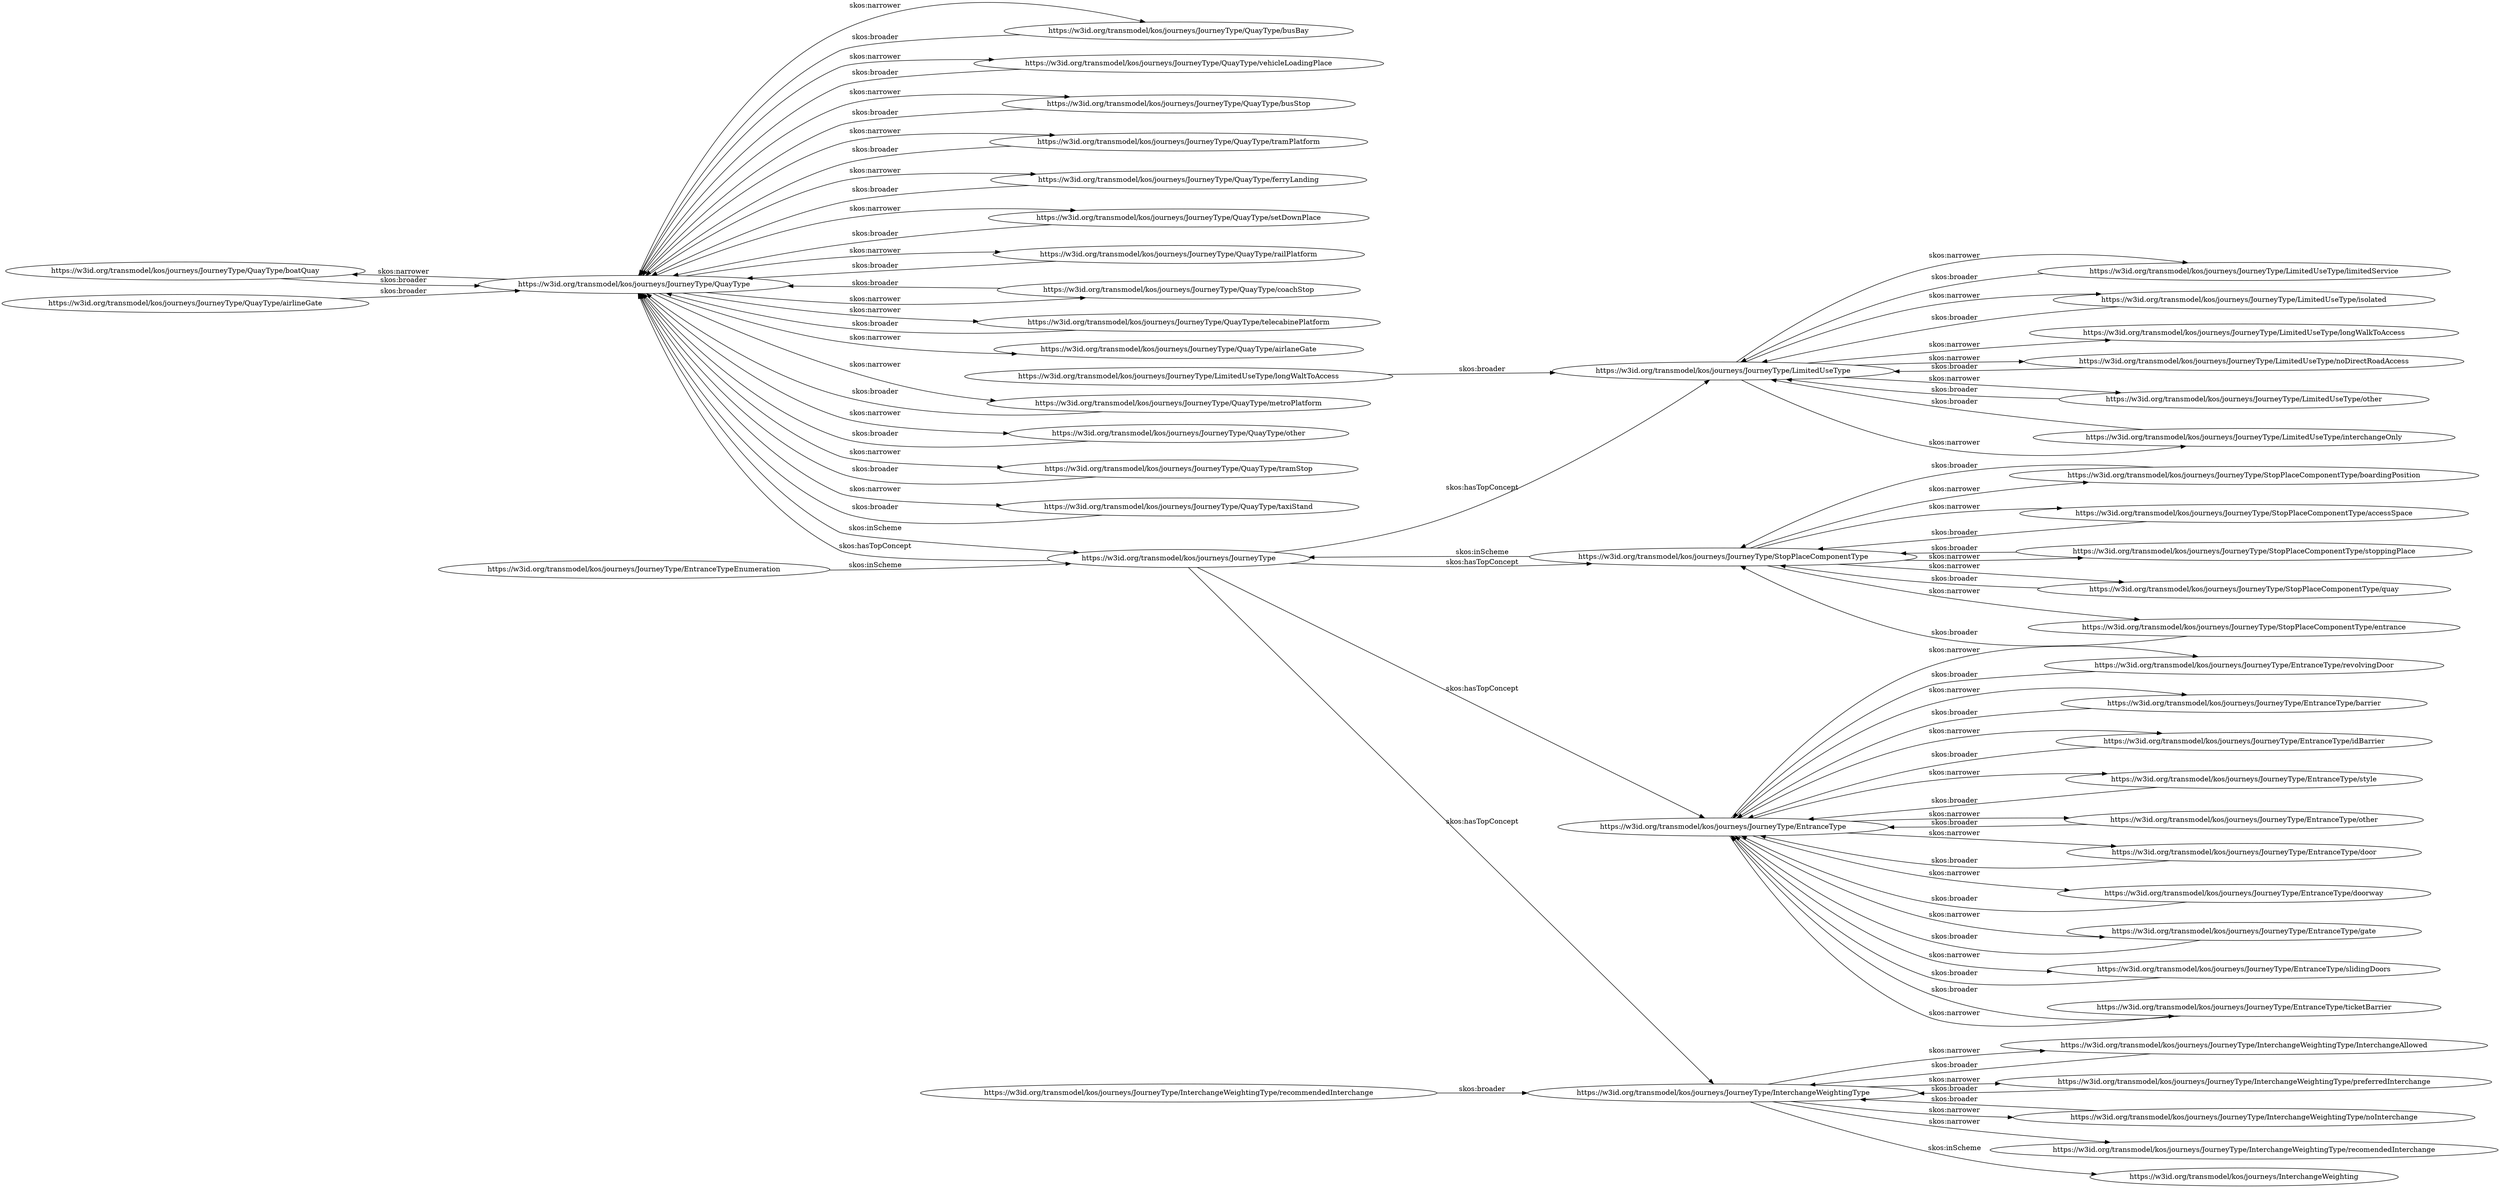 digraph ar2dtool_diagram { 
rankdir=LR;
size="1501"
	"https://w3id.org/transmodel/kos/journeys/JourneyType/QuayType/boatQuay" -> "https://w3id.org/transmodel/kos/journeys/JourneyType/QuayType" [ label = "skos:broader" ];
	"https://w3id.org/transmodel/kos/journeys/JourneyType/QuayType/busBay" -> "https://w3id.org/transmodel/kos/journeys/JourneyType/QuayType" [ label = "skos:broader" ];
	"https://w3id.org/transmodel/kos/journeys/JourneyType/EntranceType/ticketBarrier" -> "https://w3id.org/transmodel/kos/journeys/JourneyType/EntranceType" [ label = "skos:broader" ];
	"https://w3id.org/transmodel/kos/journeys/JourneyType/LimitedUseType/noDirectRoadAccess" -> "https://w3id.org/transmodel/kos/journeys/JourneyType/LimitedUseType" [ label = "skos:broader" ];
	"https://w3id.org/transmodel/kos/journeys/JourneyType/StopPlaceComponentType/boardingPosition" -> "https://w3id.org/transmodel/kos/journeys/JourneyType/StopPlaceComponentType" [ label = "skos:broader" ];
	"https://w3id.org/transmodel/kos/journeys/JourneyType/StopPlaceComponentType/entrance" -> "https://w3id.org/transmodel/kos/journeys/JourneyType/StopPlaceComponentType" [ label = "skos:broader" ];
	"https://w3id.org/transmodel/kos/journeys/JourneyType/QuayType/vehicleLoadingPlace" -> "https://w3id.org/transmodel/kos/journeys/JourneyType/QuayType" [ label = "skos:broader" ];
	"https://w3id.org/transmodel/kos/journeys/JourneyType/LimitedUseType/longWaltToAccess" -> "https://w3id.org/transmodel/kos/journeys/JourneyType/LimitedUseType" [ label = "skos:broader" ];
	"https://w3id.org/transmodel/kos/journeys/JourneyType/LimitedUseType" -> "https://w3id.org/transmodel/kos/journeys/JourneyType/LimitedUseType/other" [ label = "skos:narrower" ];
	"https://w3id.org/transmodel/kos/journeys/JourneyType/LimitedUseType" -> "https://w3id.org/transmodel/kos/journeys/JourneyType/LimitedUseType/limitedService" [ label = "skos:narrower" ];
	"https://w3id.org/transmodel/kos/journeys/JourneyType/LimitedUseType" -> "https://w3id.org/transmodel/kos/journeys/JourneyType/LimitedUseType/isolated" [ label = "skos:narrower" ];
	"https://w3id.org/transmodel/kos/journeys/JourneyType/LimitedUseType" -> "https://w3id.org/transmodel/kos/journeys/JourneyType/LimitedUseType/longWalkToAccess" [ label = "skos:narrower" ];
	"https://w3id.org/transmodel/kos/journeys/JourneyType/LimitedUseType" -> "https://w3id.org/transmodel/kos/journeys/JourneyType/LimitedUseType/noDirectRoadAccess" [ label = "skos:narrower" ];
	"https://w3id.org/transmodel/kos/journeys/JourneyType/LimitedUseType" -> "https://w3id.org/transmodel/kos/journeys/JourneyType/LimitedUseType/interchangeOnly" [ label = "skos:narrower" ];
	"https://w3id.org/transmodel/kos/journeys/JourneyType/QuayType/busStop" -> "https://w3id.org/transmodel/kos/journeys/JourneyType/QuayType" [ label = "skos:broader" ];
	"https://w3id.org/transmodel/kos/journeys/JourneyType/EntranceType/other" -> "https://w3id.org/transmodel/kos/journeys/JourneyType/EntranceType" [ label = "skos:broader" ];
	"https://w3id.org/transmodel/kos/journeys/JourneyType/QuayType/tramPlatform" -> "https://w3id.org/transmodel/kos/journeys/JourneyType/QuayType" [ label = "skos:broader" ];
	"https://w3id.org/transmodel/kos/journeys/JourneyType/InterchangeWeightingType/recommendedInterchange" -> "https://w3id.org/transmodel/kos/journeys/JourneyType/InterchangeWeightingType" [ label = "skos:broader" ];
	"https://w3id.org/transmodel/kos/journeys/JourneyType/EntranceType/door" -> "https://w3id.org/transmodel/kos/journeys/JourneyType/EntranceType" [ label = "skos:broader" ];
	"https://w3id.org/transmodel/kos/journeys/JourneyType/QuayType" -> "https://w3id.org/transmodel/kos/journeys/JourneyType/QuayType/ferryLanding" [ label = "skos:narrower" ];
	"https://w3id.org/transmodel/kos/journeys/JourneyType/QuayType" -> "https://w3id.org/transmodel/kos/journeys/JourneyType/QuayType/setDownPlace" [ label = "skos:narrower" ];
	"https://w3id.org/transmodel/kos/journeys/JourneyType/QuayType" -> "https://w3id.org/transmodel/kos/journeys/JourneyType/QuayType/railPlatform" [ label = "skos:narrower" ];
	"https://w3id.org/transmodel/kos/journeys/JourneyType/QuayType" -> "https://w3id.org/transmodel/kos/journeys/JourneyType/QuayType/telecabinePlatform" [ label = "skos:narrower" ];
	"https://w3id.org/transmodel/kos/journeys/JourneyType/QuayType" -> "https://w3id.org/transmodel/kos/journeys/JourneyType/QuayType/airlaneGate" [ label = "skos:narrower" ];
	"https://w3id.org/transmodel/kos/journeys/JourneyType/QuayType" -> "https://w3id.org/transmodel/kos/journeys/JourneyType" [ label = "skos:inScheme" ];
	"https://w3id.org/transmodel/kos/journeys/JourneyType/QuayType" -> "https://w3id.org/transmodel/kos/journeys/JourneyType/QuayType/vehicleLoadingPlace" [ label = "skos:narrower" ];
	"https://w3id.org/transmodel/kos/journeys/JourneyType/QuayType" -> "https://w3id.org/transmodel/kos/journeys/JourneyType/QuayType/boatQuay" [ label = "skos:narrower" ];
	"https://w3id.org/transmodel/kos/journeys/JourneyType/QuayType" -> "https://w3id.org/transmodel/kos/journeys/JourneyType/QuayType/metroPlatform" [ label = "skos:narrower" ];
	"https://w3id.org/transmodel/kos/journeys/JourneyType/QuayType" -> "https://w3id.org/transmodel/kos/journeys/JourneyType/QuayType/other" [ label = "skos:narrower" ];
	"https://w3id.org/transmodel/kos/journeys/JourneyType/QuayType" -> "https://w3id.org/transmodel/kos/journeys/JourneyType/QuayType/tramStop" [ label = "skos:narrower" ];
	"https://w3id.org/transmodel/kos/journeys/JourneyType/QuayType" -> "https://w3id.org/transmodel/kos/journeys/JourneyType/QuayType/tramPlatform" [ label = "skos:narrower" ];
	"https://w3id.org/transmodel/kos/journeys/JourneyType/QuayType" -> "https://w3id.org/transmodel/kos/journeys/JourneyType/QuayType/taxiStand" [ label = "skos:narrower" ];
	"https://w3id.org/transmodel/kos/journeys/JourneyType/QuayType" -> "https://w3id.org/transmodel/kos/journeys/JourneyType/QuayType/busBay" [ label = "skos:narrower" ];
	"https://w3id.org/transmodel/kos/journeys/JourneyType/QuayType" -> "https://w3id.org/transmodel/kos/journeys/JourneyType/QuayType/busStop" [ label = "skos:narrower" ];
	"https://w3id.org/transmodel/kos/journeys/JourneyType/QuayType" -> "https://w3id.org/transmodel/kos/journeys/JourneyType/QuayType/coachStop" [ label = "skos:narrower" ];
	"https://w3id.org/transmodel/kos/journeys/JourneyType/QuayType/coachStop" -> "https://w3id.org/transmodel/kos/journeys/JourneyType/QuayType" [ label = "skos:broader" ];
	"https://w3id.org/transmodel/kos/journeys/JourneyType/EntranceType/doorway" -> "https://w3id.org/transmodel/kos/journeys/JourneyType/EntranceType" [ label = "skos:broader" ];
	"https://w3id.org/transmodel/kos/journeys/JourneyType/InterchangeWeightingType/noInterchange" -> "https://w3id.org/transmodel/kos/journeys/JourneyType/InterchangeWeightingType" [ label = "skos:broader" ];
	"https://w3id.org/transmodel/kos/journeys/JourneyType/StopPlaceComponentType" -> "https://w3id.org/transmodel/kos/journeys/JourneyType/StopPlaceComponentType/stoppingPlace" [ label = "skos:narrower" ];
	"https://w3id.org/transmodel/kos/journeys/JourneyType/StopPlaceComponentType" -> "https://w3id.org/transmodel/kos/journeys/JourneyType/StopPlaceComponentType/boardingPosition" [ label = "skos:narrower" ];
	"https://w3id.org/transmodel/kos/journeys/JourneyType/StopPlaceComponentType" -> "https://w3id.org/transmodel/kos/journeys/JourneyType/StopPlaceComponentType/entrance" [ label = "skos:narrower" ];
	"https://w3id.org/transmodel/kos/journeys/JourneyType/StopPlaceComponentType" -> "https://w3id.org/transmodel/kos/journeys/JourneyType/StopPlaceComponentType/accessSpace" [ label = "skos:narrower" ];
	"https://w3id.org/transmodel/kos/journeys/JourneyType/StopPlaceComponentType" -> "https://w3id.org/transmodel/kos/journeys/JourneyType/StopPlaceComponentType/quay" [ label = "skos:narrower" ];
	"https://w3id.org/transmodel/kos/journeys/JourneyType/StopPlaceComponentType" -> "https://w3id.org/transmodel/kos/journeys/JourneyType" [ label = "skos:inScheme" ];
	"https://w3id.org/transmodel/kos/journeys/JourneyType/InterchangeWeightingType/InterchangeAllowed" -> "https://w3id.org/transmodel/kos/journeys/JourneyType/InterchangeWeightingType" [ label = "skos:broader" ];
	"https://w3id.org/transmodel/kos/journeys/JourneyType/EntranceType/gate" -> "https://w3id.org/transmodel/kos/journeys/JourneyType/EntranceType" [ label = "skos:broader" ];
	"https://w3id.org/transmodel/kos/journeys/JourneyType/InterchangeWeightingType/preferredInterchange" -> "https://w3id.org/transmodel/kos/journeys/JourneyType/InterchangeWeightingType" [ label = "skos:broader" ];
	"https://w3id.org/transmodel/kos/journeys/JourneyType/QuayType/railPlatform" -> "https://w3id.org/transmodel/kos/journeys/JourneyType/QuayType" [ label = "skos:broader" ];
	"https://w3id.org/transmodel/kos/journeys/JourneyType/EntranceType" -> "https://w3id.org/transmodel/kos/journeys/JourneyType/EntranceType/other" [ label = "skos:narrower" ];
	"https://w3id.org/transmodel/kos/journeys/JourneyType/EntranceType" -> "https://w3id.org/transmodel/kos/journeys/JourneyType/EntranceType/ticketBarrier" [ label = "skos:narrower" ];
	"https://w3id.org/transmodel/kos/journeys/JourneyType/EntranceType" -> "https://w3id.org/transmodel/kos/journeys/JourneyType/EntranceType/slidingDoors" [ label = "skos:narrower" ];
	"https://w3id.org/transmodel/kos/journeys/JourneyType/EntranceType" -> "https://w3id.org/transmodel/kos/journeys/JourneyType/EntranceType/revolvingDoor" [ label = "skos:narrower" ];
	"https://w3id.org/transmodel/kos/journeys/JourneyType/EntranceType" -> "https://w3id.org/transmodel/kos/journeys/JourneyType/EntranceType/barrier" [ label = "skos:narrower" ];
	"https://w3id.org/transmodel/kos/journeys/JourneyType/EntranceType" -> "https://w3id.org/transmodel/kos/journeys/JourneyType/EntranceType/doorway" [ label = "skos:narrower" ];
	"https://w3id.org/transmodel/kos/journeys/JourneyType/EntranceType" -> "https://w3id.org/transmodel/kos/journeys/JourneyType/EntranceType/idBarrier" [ label = "skos:narrower" ];
	"https://w3id.org/transmodel/kos/journeys/JourneyType/EntranceType" -> "https://w3id.org/transmodel/kos/journeys/JourneyType/EntranceType/door" [ label = "skos:narrower" ];
	"https://w3id.org/transmodel/kos/journeys/JourneyType/EntranceType" -> "https://w3id.org/transmodel/kos/journeys/JourneyType/EntranceType/style" [ label = "skos:narrower" ];
	"https://w3id.org/transmodel/kos/journeys/JourneyType/EntranceType" -> "https://w3id.org/transmodel/kos/journeys/JourneyType/EntranceType/gate" [ label = "skos:narrower" ];
	"https://w3id.org/transmodel/kos/journeys/JourneyType/EntranceType/barrier" -> "https://w3id.org/transmodel/kos/journeys/JourneyType/EntranceType" [ label = "skos:broader" ];
	"https://w3id.org/transmodel/kos/journeys/JourneyType/QuayType/taxiStand" -> "https://w3id.org/transmodel/kos/journeys/JourneyType/QuayType" [ label = "skos:broader" ];
	"https://w3id.org/transmodel/kos/journeys/JourneyType/QuayType/ferryLanding" -> "https://w3id.org/transmodel/kos/journeys/JourneyType/QuayType" [ label = "skos:broader" ];
	"https://w3id.org/transmodel/kos/journeys/JourneyType/LimitedUseType/interchangeOnly" -> "https://w3id.org/transmodel/kos/journeys/JourneyType/LimitedUseType" [ label = "skos:broader" ];
	"https://w3id.org/transmodel/kos/journeys/JourneyType/LimitedUseType/other" -> "https://w3id.org/transmodel/kos/journeys/JourneyType/LimitedUseType" [ label = "skos:broader" ];
	"https://w3id.org/transmodel/kos/journeys/JourneyType/InterchangeWeightingType" -> "https://w3id.org/transmodel/kos/journeys/JourneyType/InterchangeWeightingType/preferredInterchange" [ label = "skos:narrower" ];
	"https://w3id.org/transmodel/kos/journeys/JourneyType/InterchangeWeightingType" -> "https://w3id.org/transmodel/kos/journeys/JourneyType/InterchangeWeightingType/recomendedInterchange" [ label = "skos:narrower" ];
	"https://w3id.org/transmodel/kos/journeys/JourneyType/InterchangeWeightingType" -> "https://w3id.org/transmodel/kos/journeys/JourneyType/InterchangeWeightingType/InterchangeAllowed" [ label = "skos:narrower" ];
	"https://w3id.org/transmodel/kos/journeys/JourneyType/InterchangeWeightingType" -> "https://w3id.org/transmodel/kos/journeys/JourneyType/InterchangeWeightingType/noInterchange" [ label = "skos:narrower" ];
	"https://w3id.org/transmodel/kos/journeys/JourneyType/InterchangeWeightingType" -> "https://w3id.org/transmodel/kos/journeys/InterchangeWeighting" [ label = "skos:inScheme" ];
	"https://w3id.org/transmodel/kos/journeys/JourneyType/QuayType/metroPlatform" -> "https://w3id.org/transmodel/kos/journeys/JourneyType/QuayType" [ label = "skos:broader" ];
	"https://w3id.org/transmodel/kos/journeys/JourneyType/QuayType/other" -> "https://w3id.org/transmodel/kos/journeys/JourneyType/QuayType" [ label = "skos:broader" ];
	"https://w3id.org/transmodel/kos/journeys/JourneyType/LimitedUseType/limitedService" -> "https://w3id.org/transmodel/kos/journeys/JourneyType/LimitedUseType" [ label = "skos:broader" ];
	"https://w3id.org/transmodel/kos/journeys/JourneyType" -> "https://w3id.org/transmodel/kos/journeys/JourneyType/InterchangeWeightingType" [ label = "skos:hasTopConcept" ];
	"https://w3id.org/transmodel/kos/journeys/JourneyType" -> "https://w3id.org/transmodel/kos/journeys/JourneyType/LimitedUseType" [ label = "skos:hasTopConcept" ];
	"https://w3id.org/transmodel/kos/journeys/JourneyType" -> "https://w3id.org/transmodel/kos/journeys/JourneyType/EntranceType" [ label = "skos:hasTopConcept" ];
	"https://w3id.org/transmodel/kos/journeys/JourneyType" -> "https://w3id.org/transmodel/kos/journeys/JourneyType/QuayType" [ label = "skos:hasTopConcept" ];
	"https://w3id.org/transmodel/kos/journeys/JourneyType" -> "https://w3id.org/transmodel/kos/journeys/JourneyType/StopPlaceComponentType" [ label = "skos:hasTopConcept" ];
	"https://w3id.org/transmodel/kos/journeys/JourneyType/LimitedUseType/isolated" -> "https://w3id.org/transmodel/kos/journeys/JourneyType/LimitedUseType" [ label = "skos:broader" ];
	"https://w3id.org/transmodel/kos/journeys/JourneyType/EntranceType/style" -> "https://w3id.org/transmodel/kos/journeys/JourneyType/EntranceType" [ label = "skos:broader" ];
	"https://w3id.org/transmodel/kos/journeys/JourneyType/QuayType/tramStop" -> "https://w3id.org/transmodel/kos/journeys/JourneyType/QuayType" [ label = "skos:broader" ];
	"https://w3id.org/transmodel/kos/journeys/JourneyType/QuayType/setDownPlace" -> "https://w3id.org/transmodel/kos/journeys/JourneyType/QuayType" [ label = "skos:broader" ];
	"https://w3id.org/transmodel/kos/journeys/JourneyType/StopPlaceComponentType/accessSpace" -> "https://w3id.org/transmodel/kos/journeys/JourneyType/StopPlaceComponentType" [ label = "skos:broader" ];
	"https://w3id.org/transmodel/kos/journeys/JourneyType/QuayType/airlineGate" -> "https://w3id.org/transmodel/kos/journeys/JourneyType/QuayType" [ label = "skos:broader" ];
	"https://w3id.org/transmodel/kos/journeys/JourneyType/EntranceType/revolvingDoor" -> "https://w3id.org/transmodel/kos/journeys/JourneyType/EntranceType" [ label = "skos:broader" ];
	"https://w3id.org/transmodel/kos/journeys/JourneyType/StopPlaceComponentType/stoppingPlace" -> "https://w3id.org/transmodel/kos/journeys/JourneyType/StopPlaceComponentType" [ label = "skos:broader" ];
	"https://w3id.org/transmodel/kos/journeys/JourneyType/EntranceType/slidingDoors" -> "https://w3id.org/transmodel/kos/journeys/JourneyType/EntranceType" [ label = "skos:broader" ];
	"https://w3id.org/transmodel/kos/journeys/JourneyType/StopPlaceComponentType/quay" -> "https://w3id.org/transmodel/kos/journeys/JourneyType/StopPlaceComponentType" [ label = "skos:broader" ];
	"https://w3id.org/transmodel/kos/journeys/JourneyType/EntranceType/idBarrier" -> "https://w3id.org/transmodel/kos/journeys/JourneyType/EntranceType" [ label = "skos:broader" ];
	"https://w3id.org/transmodel/kos/journeys/JourneyType/EntranceTypeEnumeration" -> "https://w3id.org/transmodel/kos/journeys/JourneyType" [ label = "skos:inScheme" ];
	"https://w3id.org/transmodel/kos/journeys/JourneyType/QuayType/telecabinePlatform" -> "https://w3id.org/transmodel/kos/journeys/JourneyType/QuayType" [ label = "skos:broader" ];

}
